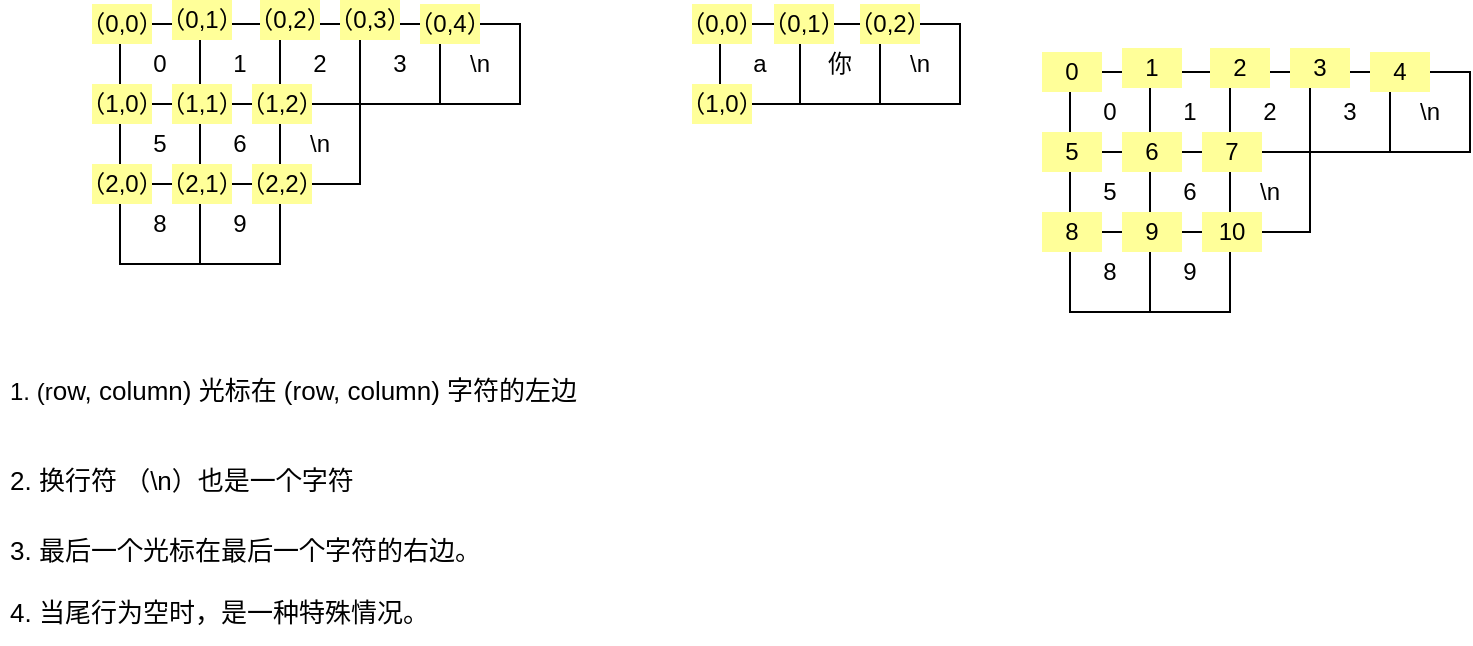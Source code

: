 <mxfile>
    <diagram id="sMz4HR3JvMUzRei4bx3y" name="Page-1">
        <mxGraphModel dx="898" dy="328" grid="1" gridSize="10" guides="1" tooltips="1" connect="1" arrows="1" fold="1" page="1" pageScale="1" pageWidth="827" pageHeight="1169" math="0" shadow="0">
            <root>
                <mxCell id="0"/>
                <mxCell id="1" parent="0"/>
                <mxCell id="2" value="0" style="whiteSpace=wrap;html=1;aspect=fixed;" parent="1" vertex="1">
                    <mxGeometry x="80" y="80" width="40" height="40" as="geometry"/>
                </mxCell>
                <mxCell id="3" value="1" style="whiteSpace=wrap;html=1;aspect=fixed;" parent="1" vertex="1">
                    <mxGeometry x="120" y="80" width="40" height="40" as="geometry"/>
                </mxCell>
                <mxCell id="4" value="2" style="whiteSpace=wrap;html=1;aspect=fixed;" parent="1" vertex="1">
                    <mxGeometry x="160" y="80" width="40" height="40" as="geometry"/>
                </mxCell>
                <mxCell id="5" value="3" style="whiteSpace=wrap;html=1;aspect=fixed;" parent="1" vertex="1">
                    <mxGeometry x="200" y="80" width="40" height="40" as="geometry"/>
                </mxCell>
                <mxCell id="6" value="\n" style="whiteSpace=wrap;html=1;aspect=fixed;" parent="1" vertex="1">
                    <mxGeometry x="240" y="80" width="40" height="40" as="geometry"/>
                </mxCell>
                <mxCell id="7" value="5" style="whiteSpace=wrap;html=1;aspect=fixed;" parent="1" vertex="1">
                    <mxGeometry x="80" y="120" width="40" height="40" as="geometry"/>
                </mxCell>
                <mxCell id="8" value="6" style="whiteSpace=wrap;html=1;aspect=fixed;" parent="1" vertex="1">
                    <mxGeometry x="120" y="120" width="40" height="40" as="geometry"/>
                </mxCell>
                <mxCell id="9" value="\n" style="whiteSpace=wrap;html=1;aspect=fixed;" parent="1" vertex="1">
                    <mxGeometry x="160" y="120" width="40" height="40" as="geometry"/>
                </mxCell>
                <mxCell id="10" value="8" style="whiteSpace=wrap;html=1;aspect=fixed;" parent="1" vertex="1">
                    <mxGeometry x="80" y="160" width="40" height="40" as="geometry"/>
                </mxCell>
                <mxCell id="11" value="9" style="whiteSpace=wrap;html=1;aspect=fixed;" parent="1" vertex="1">
                    <mxGeometry x="120" y="160" width="40" height="40" as="geometry"/>
                </mxCell>
                <mxCell id="14" value="（0,0）" style="text;html=1;strokeColor=none;align=center;verticalAlign=middle;whiteSpace=wrap;rounded=0;fillColor=#FFFF99;" parent="1" vertex="1">
                    <mxGeometry x="66" y="70" width="30" height="20" as="geometry"/>
                </mxCell>
                <mxCell id="15" value="（0,1）" style="text;html=1;strokeColor=none;align=center;verticalAlign=middle;whiteSpace=wrap;rounded=0;fillColor=#FFFF99;" parent="1" vertex="1">
                    <mxGeometry x="106" y="68" width="30" height="20" as="geometry"/>
                </mxCell>
                <mxCell id="16" value="（0,2）" style="text;html=1;strokeColor=none;align=center;verticalAlign=middle;whiteSpace=wrap;rounded=0;fillColor=#FFFF99;" parent="1" vertex="1">
                    <mxGeometry x="150" y="68" width="30" height="20" as="geometry"/>
                </mxCell>
                <mxCell id="17" value="（0,3）" style="text;html=1;strokeColor=none;align=center;verticalAlign=middle;whiteSpace=wrap;rounded=0;fillColor=#FFFF99;" parent="1" vertex="1">
                    <mxGeometry x="190" y="68" width="30" height="20" as="geometry"/>
                </mxCell>
                <mxCell id="18" value="（0,4）" style="text;html=1;strokeColor=none;align=center;verticalAlign=middle;whiteSpace=wrap;rounded=0;fillColor=#FFFF99;" parent="1" vertex="1">
                    <mxGeometry x="230" y="70" width="30" height="20" as="geometry"/>
                </mxCell>
                <mxCell id="19" value="（1,0）" style="text;html=1;strokeColor=none;align=center;verticalAlign=middle;whiteSpace=wrap;rounded=0;fillColor=#FFFF99;" parent="1" vertex="1">
                    <mxGeometry x="66" y="110" width="30" height="20" as="geometry"/>
                </mxCell>
                <mxCell id="20" value="（1,1）" style="text;html=1;strokeColor=none;align=center;verticalAlign=middle;whiteSpace=wrap;rounded=0;fillColor=#FFFF99;" parent="1" vertex="1">
                    <mxGeometry x="106" y="110" width="30" height="20" as="geometry"/>
                </mxCell>
                <mxCell id="21" value="（1,2）" style="text;html=1;strokeColor=none;align=center;verticalAlign=middle;whiteSpace=wrap;rounded=0;fillColor=#FFFF99;" parent="1" vertex="1">
                    <mxGeometry x="146" y="110" width="30" height="20" as="geometry"/>
                </mxCell>
                <mxCell id="23" value="（2,0）" style="text;html=1;strokeColor=none;align=center;verticalAlign=middle;whiteSpace=wrap;rounded=0;fillColor=#FFFF99;" parent="1" vertex="1">
                    <mxGeometry x="66" y="150" width="30" height="20" as="geometry"/>
                </mxCell>
                <mxCell id="24" value="（2,1）" style="text;html=1;strokeColor=none;align=center;verticalAlign=middle;whiteSpace=wrap;rounded=0;fillColor=#FFFF99;" parent="1" vertex="1">
                    <mxGeometry x="106" y="150" width="30" height="20" as="geometry"/>
                </mxCell>
                <mxCell id="25" value="（2,2）" style="text;html=1;strokeColor=none;align=center;verticalAlign=middle;whiteSpace=wrap;rounded=0;fillColor=#FFFF99;" parent="1" vertex="1">
                    <mxGeometry x="146" y="150" width="30" height="20" as="geometry"/>
                </mxCell>
                <mxCell id="28" value="&lt;h1&gt;&lt;span style=&quot;font-size: 12px ; font-weight: normal&quot;&gt;1. (r&lt;/span&gt;&lt;span style=&quot;font-size: 12px ; font-weight: normal&quot;&gt;&lt;font style=&quot;font-size: 13px&quot;&gt;ow, column) 光标在 (row, column) 字符的左边&lt;/font&gt;&lt;/span&gt;&lt;br&gt;&lt;/h1&gt;&lt;div&gt;&lt;h1&gt;&lt;span style=&quot;font-weight: normal&quot;&gt;&lt;font style=&quot;font-size: 13px&quot;&gt;2. 换行符 （\n）也是一个字符&lt;/font&gt;&lt;/span&gt;&lt;/h1&gt;&lt;/div&gt;&lt;div&gt;&lt;span style=&quot;font-weight: normal&quot;&gt;&lt;font style=&quot;font-size: 13px&quot;&gt;3. 最后一个光标在最后一个字符的右边。&lt;/font&gt;&lt;/span&gt;&lt;/div&gt;&lt;div&gt;&lt;span style=&quot;font-weight: normal&quot;&gt;&lt;font style=&quot;font-size: 13px&quot;&gt;&lt;br&gt;&lt;/font&gt;&lt;/span&gt;&lt;/div&gt;&lt;div&gt;&lt;span style=&quot;font-weight: normal&quot;&gt;&lt;font style=&quot;font-size: 13px&quot;&gt;4. 当尾行为空时，是一种特殊情况。&lt;/font&gt;&lt;/span&gt;&lt;/div&gt;" style="text;html=1;strokeColor=none;fillColor=none;spacing=5;spacingTop=-20;whiteSpace=wrap;overflow=hidden;rounded=0;" parent="1" vertex="1">
                    <mxGeometry x="20" y="240" width="504" height="150" as="geometry"/>
                </mxCell>
                <mxCell id="66" value="a" style="whiteSpace=wrap;html=1;aspect=fixed;" parent="1" vertex="1">
                    <mxGeometry x="380" y="80" width="40" height="40" as="geometry"/>
                </mxCell>
                <mxCell id="67" value="你" style="whiteSpace=wrap;html=1;aspect=fixed;" parent="1" vertex="1">
                    <mxGeometry x="420" y="80" width="40" height="40" as="geometry"/>
                </mxCell>
                <mxCell id="68" value="\n" style="whiteSpace=wrap;html=1;aspect=fixed;" parent="1" vertex="1">
                    <mxGeometry x="460" y="80" width="40" height="40" as="geometry"/>
                </mxCell>
                <mxCell id="69" value="（0,0）" style="text;html=1;strokeColor=none;align=center;verticalAlign=middle;whiteSpace=wrap;rounded=0;fillColor=#FFFF99;" parent="1" vertex="1">
                    <mxGeometry x="366" y="70" width="30" height="20" as="geometry"/>
                </mxCell>
                <mxCell id="70" value="（0,1）" style="text;html=1;strokeColor=none;align=center;verticalAlign=middle;whiteSpace=wrap;rounded=0;fillColor=#FFFF99;" parent="1" vertex="1">
                    <mxGeometry x="407" y="70" width="30" height="20" as="geometry"/>
                </mxCell>
                <mxCell id="71" value="（0,2）" style="text;html=1;strokeColor=none;align=center;verticalAlign=middle;whiteSpace=wrap;rounded=0;fillColor=#FFFF99;" parent="1" vertex="1">
                    <mxGeometry x="450" y="70" width="30" height="20" as="geometry"/>
                </mxCell>
                <mxCell id="72" value="（1,0）" style="text;html=1;strokeColor=none;align=center;verticalAlign=middle;whiteSpace=wrap;rounded=0;fillColor=#FFFF99;" parent="1" vertex="1">
                    <mxGeometry x="366" y="110" width="30" height="20" as="geometry"/>
                </mxCell>
                <mxCell id="73" value="0" style="whiteSpace=wrap;html=1;aspect=fixed;" vertex="1" parent="1">
                    <mxGeometry x="555" y="104" width="40" height="40" as="geometry"/>
                </mxCell>
                <mxCell id="74" value="1" style="whiteSpace=wrap;html=1;aspect=fixed;" vertex="1" parent="1">
                    <mxGeometry x="595" y="104" width="40" height="40" as="geometry"/>
                </mxCell>
                <mxCell id="75" value="2" style="whiteSpace=wrap;html=1;aspect=fixed;" vertex="1" parent="1">
                    <mxGeometry x="635" y="104" width="40" height="40" as="geometry"/>
                </mxCell>
                <mxCell id="76" value="3" style="whiteSpace=wrap;html=1;aspect=fixed;" vertex="1" parent="1">
                    <mxGeometry x="675" y="104" width="40" height="40" as="geometry"/>
                </mxCell>
                <mxCell id="77" value="\n" style="whiteSpace=wrap;html=1;aspect=fixed;" vertex="1" parent="1">
                    <mxGeometry x="715" y="104" width="40" height="40" as="geometry"/>
                </mxCell>
                <mxCell id="78" value="5" style="whiteSpace=wrap;html=1;aspect=fixed;" vertex="1" parent="1">
                    <mxGeometry x="555" y="144" width="40" height="40" as="geometry"/>
                </mxCell>
                <mxCell id="79" value="6" style="whiteSpace=wrap;html=1;aspect=fixed;" vertex="1" parent="1">
                    <mxGeometry x="595" y="144" width="40" height="40" as="geometry"/>
                </mxCell>
                <mxCell id="80" value="\n" style="whiteSpace=wrap;html=1;aspect=fixed;" vertex="1" parent="1">
                    <mxGeometry x="635" y="144" width="40" height="40" as="geometry"/>
                </mxCell>
                <mxCell id="81" value="8" style="whiteSpace=wrap;html=1;aspect=fixed;" vertex="1" parent="1">
                    <mxGeometry x="555" y="184" width="40" height="40" as="geometry"/>
                </mxCell>
                <mxCell id="82" value="9" style="whiteSpace=wrap;html=1;aspect=fixed;" vertex="1" parent="1">
                    <mxGeometry x="595" y="184" width="40" height="40" as="geometry"/>
                </mxCell>
                <mxCell id="83" value="0" style="text;html=1;strokeColor=none;align=center;verticalAlign=middle;whiteSpace=wrap;rounded=0;fillColor=#FFFF99;" vertex="1" parent="1">
                    <mxGeometry x="541" y="94" width="30" height="20" as="geometry"/>
                </mxCell>
                <mxCell id="84" value="1" style="text;html=1;strokeColor=none;align=center;verticalAlign=middle;whiteSpace=wrap;rounded=0;fillColor=#FFFF99;" vertex="1" parent="1">
                    <mxGeometry x="581" y="92" width="30" height="20" as="geometry"/>
                </mxCell>
                <mxCell id="85" value="2" style="text;html=1;strokeColor=none;align=center;verticalAlign=middle;whiteSpace=wrap;rounded=0;fillColor=#FFFF99;" vertex="1" parent="1">
                    <mxGeometry x="625" y="92" width="30" height="20" as="geometry"/>
                </mxCell>
                <mxCell id="86" value="3" style="text;html=1;strokeColor=none;align=center;verticalAlign=middle;whiteSpace=wrap;rounded=0;fillColor=#FFFF99;" vertex="1" parent="1">
                    <mxGeometry x="665" y="92" width="30" height="20" as="geometry"/>
                </mxCell>
                <mxCell id="87" value="4" style="text;html=1;strokeColor=none;align=center;verticalAlign=middle;whiteSpace=wrap;rounded=0;fillColor=#FFFF99;" vertex="1" parent="1">
                    <mxGeometry x="705" y="94" width="30" height="20" as="geometry"/>
                </mxCell>
                <mxCell id="88" value="5" style="text;html=1;strokeColor=none;align=center;verticalAlign=middle;whiteSpace=wrap;rounded=0;fillColor=#FFFF99;" vertex="1" parent="1">
                    <mxGeometry x="541" y="134" width="30" height="20" as="geometry"/>
                </mxCell>
                <mxCell id="89" value="6" style="text;html=1;strokeColor=none;align=center;verticalAlign=middle;whiteSpace=wrap;rounded=0;fillColor=#FFFF99;" vertex="1" parent="1">
                    <mxGeometry x="581" y="134" width="30" height="20" as="geometry"/>
                </mxCell>
                <mxCell id="90" value="7" style="text;html=1;strokeColor=none;align=center;verticalAlign=middle;whiteSpace=wrap;rounded=0;fillColor=#FFFF99;" vertex="1" parent="1">
                    <mxGeometry x="621" y="134" width="30" height="20" as="geometry"/>
                </mxCell>
                <mxCell id="91" value="8" style="text;html=1;strokeColor=none;align=center;verticalAlign=middle;whiteSpace=wrap;rounded=0;fillColor=#FFFF99;" vertex="1" parent="1">
                    <mxGeometry x="541" y="174" width="30" height="20" as="geometry"/>
                </mxCell>
                <mxCell id="92" value="9" style="text;html=1;strokeColor=none;align=center;verticalAlign=middle;whiteSpace=wrap;rounded=0;fillColor=#FFFF99;" vertex="1" parent="1">
                    <mxGeometry x="581" y="174" width="30" height="20" as="geometry"/>
                </mxCell>
                <mxCell id="93" value="10" style="text;html=1;strokeColor=none;align=center;verticalAlign=middle;whiteSpace=wrap;rounded=0;fillColor=#FFFF99;" vertex="1" parent="1">
                    <mxGeometry x="621" y="174" width="30" height="20" as="geometry"/>
                </mxCell>
            </root>
        </mxGraphModel>
    </diagram>
</mxfile>